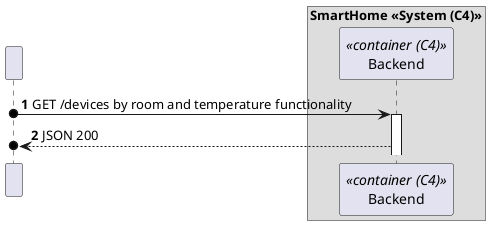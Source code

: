 @startuml
'https://plantuml.com/sequence-diagram

!pragma layout smetana

autonumber

participant " " as HTTP

box "SmartHome <<System (C4)>>"
    participant "Backend" as BE<<container (C4)>>

end box
HTTP o-> BE: GET /devices by room and temperature functionality
activate BE

BE -->o HTTP: JSON 200


@enduml